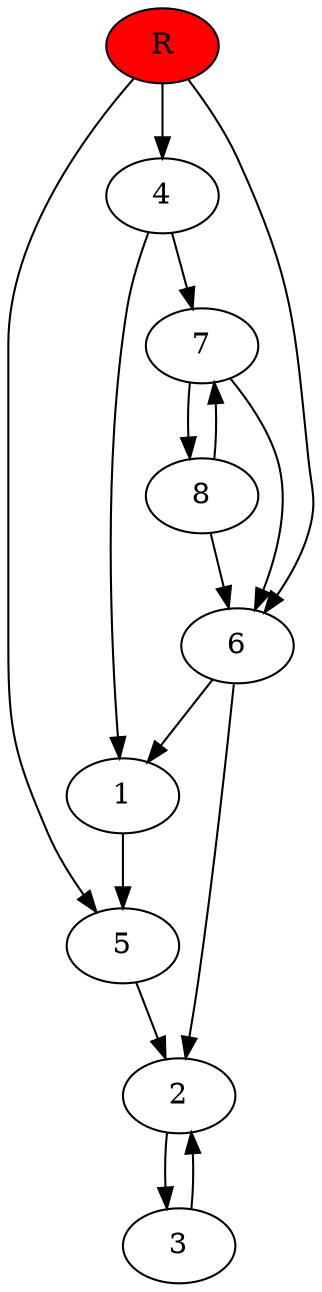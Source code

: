 digraph prb24727 {
	1
	2
	3
	4
	5
	6
	7
	8
	R [fillcolor="#ff0000" style=filled]
	1 -> 5
	2 -> 3
	3 -> 2
	4 -> 1
	4 -> 7
	5 -> 2
	6 -> 1
	6 -> 2
	7 -> 6
	7 -> 8
	8 -> 6
	8 -> 7
	R -> 4
	R -> 5
	R -> 6
}
